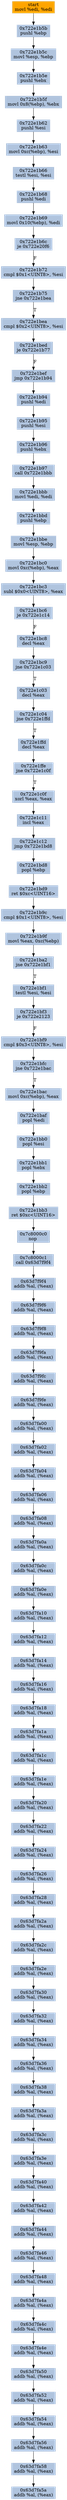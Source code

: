 digraph G {
node[shape=rectangle,style=filled,fillcolor=lightsteelblue,color=lightsteelblue]
bgcolor="transparent"
a0x722e1b59movl_edi_edi[label="start\nmovl %edi, %edi",color="lightgrey",fillcolor="orange"];
a0x722e1b5bpushl_ebp[label="0x722e1b5b\npushl %ebp"];
a0x722e1b5cmovl_esp_ebp[label="0x722e1b5c\nmovl %esp, %ebp"];
a0x722e1b5epushl_ebx[label="0x722e1b5e\npushl %ebx"];
a0x722e1b5fmovl_0x8ebp__ebx[label="0x722e1b5f\nmovl 0x8(%ebp), %ebx"];
a0x722e1b62pushl_esi[label="0x722e1b62\npushl %esi"];
a0x722e1b63movl_0xcebp__esi[label="0x722e1b63\nmovl 0xc(%ebp), %esi"];
a0x722e1b66testl_esi_esi[label="0x722e1b66\ntestl %esi, %esi"];
a0x722e1b68pushl_edi[label="0x722e1b68\npushl %edi"];
a0x722e1b69movl_0x10ebp__edi[label="0x722e1b69\nmovl 0x10(%ebp), %edi"];
a0x722e1b6cje_0x722e20f6[label="0x722e1b6c\nje 0x722e20f6"];
a0x722e1b72cmpl_0x1UINT8_esi[label="0x722e1b72\ncmpl $0x1<UINT8>, %esi"];
a0x722e1b75jne_0x722e1bea[label="0x722e1b75\njne 0x722e1bea"];
a0x722e1beacmpl_0x2UINT8_esi[label="0x722e1bea\ncmpl $0x2<UINT8>, %esi"];
a0x722e1bedje_0x722e1b77[label="0x722e1bed\nje 0x722e1b77"];
a0x722e1befjmp_0x722e1b94[label="0x722e1bef\njmp 0x722e1b94"];
a0x722e1b94pushl_edi[label="0x722e1b94\npushl %edi"];
a0x722e1b95pushl_esi[label="0x722e1b95\npushl %esi"];
a0x722e1b96pushl_ebx[label="0x722e1b96\npushl %ebx"];
a0x722e1b97call_0x722e1bbb[label="0x722e1b97\ncall 0x722e1bbb"];
a0x722e1bbbmovl_edi_edi[label="0x722e1bbb\nmovl %edi, %edi"];
a0x722e1bbdpushl_ebp[label="0x722e1bbd\npushl %ebp"];
a0x722e1bbemovl_esp_ebp[label="0x722e1bbe\nmovl %esp, %ebp"];
a0x722e1bc0movl_0xcebp__eax[label="0x722e1bc0\nmovl 0xc(%ebp), %eax"];
a0x722e1bc3subl_0x0UINT8_eax[label="0x722e1bc3\nsubl $0x0<UINT8>, %eax"];
a0x722e1bc6je_0x722e1c14[label="0x722e1bc6\nje 0x722e1c14"];
a0x722e1bc8decl_eax[label="0x722e1bc8\ndecl %eax"];
a0x722e1bc9jne_0x722e1c03[label="0x722e1bc9\njne 0x722e1c03"];
a0x722e1c03decl_eax[label="0x722e1c03\ndecl %eax"];
a0x722e1c04jne_0x722e1ffd[label="0x722e1c04\njne 0x722e1ffd"];
a0x722e1ffddecl_eax[label="0x722e1ffd\ndecl %eax"];
a0x722e1ffejne_0x722e1c0f[label="0x722e1ffe\njne 0x722e1c0f"];
a0x722e1c0fxorl_eax_eax[label="0x722e1c0f\nxorl %eax, %eax"];
a0x722e1c11incl_eax[label="0x722e1c11\nincl %eax"];
a0x722e1c12jmp_0x722e1bd8[label="0x722e1c12\njmp 0x722e1bd8"];
a0x722e1bd8popl_ebp[label="0x722e1bd8\npopl %ebp"];
a0x722e1bd9ret_0xcUINT16[label="0x722e1bd9\nret $0xc<UINT16>"];
a0x722e1b9ccmpl_0x1UINT8_esi[label="0x722e1b9c\ncmpl $0x1<UINT8>, %esi"];
a0x722e1b9fmovl_eax_0xcebp_[label="0x722e1b9f\nmovl %eax, 0xc(%ebp)"];
a0x722e1ba2jne_0x722e1bf1[label="0x722e1ba2\njne 0x722e1bf1"];
a0x722e1bf1testl_esi_esi[label="0x722e1bf1\ntestl %esi, %esi"];
a0x722e1bf3je_0x722e2123[label="0x722e1bf3\nje 0x722e2123"];
a0x722e1bf9cmpl_0x3UINT8_esi[label="0x722e1bf9\ncmpl $0x3<UINT8>, %esi"];
a0x722e1bfcjne_0x722e1bac[label="0x722e1bfc\njne 0x722e1bac"];
a0x722e1bacmovl_0xcebp__eax[label="0x722e1bac\nmovl 0xc(%ebp), %eax"];
a0x722e1bafpopl_edi[label="0x722e1baf\npopl %edi"];
a0x722e1bb0popl_esi[label="0x722e1bb0\npopl %esi"];
a0x722e1bb1popl_ebx[label="0x722e1bb1\npopl %ebx"];
a0x722e1bb2popl_ebp[label="0x722e1bb2\npopl %ebp"];
a0x722e1bb3ret_0xcUINT16[label="0x722e1bb3\nret $0xc<UINT16>"];
a0x7c8000c0nop_[label="0x7c8000c0\nnop "];
a0x7c8000c1call_0x63d7f9f4[label="0x7c8000c1\ncall 0x63d7f9f4"];
a0x63d7f9f4addb_al_eax_[label="0x63d7f9f4\naddb %al, (%eax)"];
a0x63d7f9f6addb_al_eax_[label="0x63d7f9f6\naddb %al, (%eax)"];
a0x63d7f9f8addb_al_eax_[label="0x63d7f9f8\naddb %al, (%eax)"];
a0x63d7f9faaddb_al_eax_[label="0x63d7f9fa\naddb %al, (%eax)"];
a0x63d7f9fcaddb_al_eax_[label="0x63d7f9fc\naddb %al, (%eax)"];
a0x63d7f9feaddb_al_eax_[label="0x63d7f9fe\naddb %al, (%eax)"];
a0x63d7fa00addb_al_eax_[label="0x63d7fa00\naddb %al, (%eax)"];
a0x63d7fa02addb_al_eax_[label="0x63d7fa02\naddb %al, (%eax)"];
a0x63d7fa04addb_al_eax_[label="0x63d7fa04\naddb %al, (%eax)"];
a0x63d7fa06addb_al_eax_[label="0x63d7fa06\naddb %al, (%eax)"];
a0x63d7fa08addb_al_eax_[label="0x63d7fa08\naddb %al, (%eax)"];
a0x63d7fa0aaddb_al_eax_[label="0x63d7fa0a\naddb %al, (%eax)"];
a0x63d7fa0caddb_al_eax_[label="0x63d7fa0c\naddb %al, (%eax)"];
a0x63d7fa0eaddb_al_eax_[label="0x63d7fa0e\naddb %al, (%eax)"];
a0x63d7fa10addb_al_eax_[label="0x63d7fa10\naddb %al, (%eax)"];
a0x63d7fa12addb_al_eax_[label="0x63d7fa12\naddb %al, (%eax)"];
a0x63d7fa14addb_al_eax_[label="0x63d7fa14\naddb %al, (%eax)"];
a0x63d7fa16addb_al_eax_[label="0x63d7fa16\naddb %al, (%eax)"];
a0x63d7fa18addb_al_eax_[label="0x63d7fa18\naddb %al, (%eax)"];
a0x63d7fa1aaddb_al_eax_[label="0x63d7fa1a\naddb %al, (%eax)"];
a0x63d7fa1caddb_al_eax_[label="0x63d7fa1c\naddb %al, (%eax)"];
a0x63d7fa1eaddb_al_eax_[label="0x63d7fa1e\naddb %al, (%eax)"];
a0x63d7fa20addb_al_eax_[label="0x63d7fa20\naddb %al, (%eax)"];
a0x63d7fa22addb_al_eax_[label="0x63d7fa22\naddb %al, (%eax)"];
a0x63d7fa24addb_al_eax_[label="0x63d7fa24\naddb %al, (%eax)"];
a0x63d7fa26addb_al_eax_[label="0x63d7fa26\naddb %al, (%eax)"];
a0x63d7fa28addb_al_eax_[label="0x63d7fa28\naddb %al, (%eax)"];
a0x63d7fa2aaddb_al_eax_[label="0x63d7fa2a\naddb %al, (%eax)"];
a0x63d7fa2caddb_al_eax_[label="0x63d7fa2c\naddb %al, (%eax)"];
a0x63d7fa2eaddb_al_eax_[label="0x63d7fa2e\naddb %al, (%eax)"];
a0x63d7fa30addb_al_eax_[label="0x63d7fa30\naddb %al, (%eax)"];
a0x63d7fa32addb_al_eax_[label="0x63d7fa32\naddb %al, (%eax)"];
a0x63d7fa34addb_al_eax_[label="0x63d7fa34\naddb %al, (%eax)"];
a0x63d7fa36addb_al_eax_[label="0x63d7fa36\naddb %al, (%eax)"];
a0x63d7fa38addb_al_eax_[label="0x63d7fa38\naddb %al, (%eax)"];
a0x63d7fa3aaddb_al_eax_[label="0x63d7fa3a\naddb %al, (%eax)"];
a0x63d7fa3caddb_al_eax_[label="0x63d7fa3c\naddb %al, (%eax)"];
a0x63d7fa3eaddb_al_eax_[label="0x63d7fa3e\naddb %al, (%eax)"];
a0x63d7fa40addb_al_eax_[label="0x63d7fa40\naddb %al, (%eax)"];
a0x63d7fa42addb_al_eax_[label="0x63d7fa42\naddb %al, (%eax)"];
a0x63d7fa44addb_al_eax_[label="0x63d7fa44\naddb %al, (%eax)"];
a0x63d7fa46addb_al_eax_[label="0x63d7fa46\naddb %al, (%eax)"];
a0x63d7fa48addb_al_eax_[label="0x63d7fa48\naddb %al, (%eax)"];
a0x63d7fa4aaddb_al_eax_[label="0x63d7fa4a\naddb %al, (%eax)"];
a0x63d7fa4caddb_al_eax_[label="0x63d7fa4c\naddb %al, (%eax)"];
a0x63d7fa4eaddb_al_eax_[label="0x63d7fa4e\naddb %al, (%eax)"];
a0x63d7fa50addb_al_eax_[label="0x63d7fa50\naddb %al, (%eax)"];
a0x63d7fa52addb_al_eax_[label="0x63d7fa52\naddb %al, (%eax)"];
a0x63d7fa54addb_al_eax_[label="0x63d7fa54\naddb %al, (%eax)"];
a0x63d7fa56addb_al_eax_[label="0x63d7fa56\naddb %al, (%eax)"];
a0x63d7fa58addb_al_eax_[label="0x63d7fa58\naddb %al, (%eax)"];
a0x63d7fa5aaddb_al_eax_[label="0x63d7fa5a\naddb %al, (%eax)"];
a0x722e1b59movl_edi_edi -> a0x722e1b5bpushl_ebp [color="#000000"];
a0x722e1b5bpushl_ebp -> a0x722e1b5cmovl_esp_ebp [color="#000000"];
a0x722e1b5cmovl_esp_ebp -> a0x722e1b5epushl_ebx [color="#000000"];
a0x722e1b5epushl_ebx -> a0x722e1b5fmovl_0x8ebp__ebx [color="#000000"];
a0x722e1b5fmovl_0x8ebp__ebx -> a0x722e1b62pushl_esi [color="#000000"];
a0x722e1b62pushl_esi -> a0x722e1b63movl_0xcebp__esi [color="#000000"];
a0x722e1b63movl_0xcebp__esi -> a0x722e1b66testl_esi_esi [color="#000000"];
a0x722e1b66testl_esi_esi -> a0x722e1b68pushl_edi [color="#000000"];
a0x722e1b68pushl_edi -> a0x722e1b69movl_0x10ebp__edi [color="#000000"];
a0x722e1b69movl_0x10ebp__edi -> a0x722e1b6cje_0x722e20f6 [color="#000000"];
a0x722e1b6cje_0x722e20f6 -> a0x722e1b72cmpl_0x1UINT8_esi [color="#000000",label="F"];
a0x722e1b72cmpl_0x1UINT8_esi -> a0x722e1b75jne_0x722e1bea [color="#000000"];
a0x722e1b75jne_0x722e1bea -> a0x722e1beacmpl_0x2UINT8_esi [color="#000000",label="T"];
a0x722e1beacmpl_0x2UINT8_esi -> a0x722e1bedje_0x722e1b77 [color="#000000"];
a0x722e1bedje_0x722e1b77 -> a0x722e1befjmp_0x722e1b94 [color="#000000",label="F"];
a0x722e1befjmp_0x722e1b94 -> a0x722e1b94pushl_edi [color="#000000"];
a0x722e1b94pushl_edi -> a0x722e1b95pushl_esi [color="#000000"];
a0x722e1b95pushl_esi -> a0x722e1b96pushl_ebx [color="#000000"];
a0x722e1b96pushl_ebx -> a0x722e1b97call_0x722e1bbb [color="#000000"];
a0x722e1b97call_0x722e1bbb -> a0x722e1bbbmovl_edi_edi [color="#000000"];
a0x722e1bbbmovl_edi_edi -> a0x722e1bbdpushl_ebp [color="#000000"];
a0x722e1bbdpushl_ebp -> a0x722e1bbemovl_esp_ebp [color="#000000"];
a0x722e1bbemovl_esp_ebp -> a0x722e1bc0movl_0xcebp__eax [color="#000000"];
a0x722e1bc0movl_0xcebp__eax -> a0x722e1bc3subl_0x0UINT8_eax [color="#000000"];
a0x722e1bc3subl_0x0UINT8_eax -> a0x722e1bc6je_0x722e1c14 [color="#000000"];
a0x722e1bc6je_0x722e1c14 -> a0x722e1bc8decl_eax [color="#000000",label="F"];
a0x722e1bc8decl_eax -> a0x722e1bc9jne_0x722e1c03 [color="#000000"];
a0x722e1bc9jne_0x722e1c03 -> a0x722e1c03decl_eax [color="#000000",label="T"];
a0x722e1c03decl_eax -> a0x722e1c04jne_0x722e1ffd [color="#000000"];
a0x722e1c04jne_0x722e1ffd -> a0x722e1ffddecl_eax [color="#000000",label="T"];
a0x722e1ffddecl_eax -> a0x722e1ffejne_0x722e1c0f [color="#000000"];
a0x722e1ffejne_0x722e1c0f -> a0x722e1c0fxorl_eax_eax [color="#000000",label="T"];
a0x722e1c0fxorl_eax_eax -> a0x722e1c11incl_eax [color="#000000"];
a0x722e1c11incl_eax -> a0x722e1c12jmp_0x722e1bd8 [color="#000000"];
a0x722e1c12jmp_0x722e1bd8 -> a0x722e1bd8popl_ebp [color="#000000"];
a0x722e1bd8popl_ebp -> a0x722e1bd9ret_0xcUINT16 [color="#000000"];
a0x722e1bd9ret_0xcUINT16 -> a0x722e1b9ccmpl_0x1UINT8_esi [color="#000000"];
a0x722e1b9ccmpl_0x1UINT8_esi -> a0x722e1b9fmovl_eax_0xcebp_ [color="#000000"];
a0x722e1b9fmovl_eax_0xcebp_ -> a0x722e1ba2jne_0x722e1bf1 [color="#000000"];
a0x722e1ba2jne_0x722e1bf1 -> a0x722e1bf1testl_esi_esi [color="#000000",label="T"];
a0x722e1bf1testl_esi_esi -> a0x722e1bf3je_0x722e2123 [color="#000000"];
a0x722e1bf3je_0x722e2123 -> a0x722e1bf9cmpl_0x3UINT8_esi [color="#000000",label="F"];
a0x722e1bf9cmpl_0x3UINT8_esi -> a0x722e1bfcjne_0x722e1bac [color="#000000"];
a0x722e1bfcjne_0x722e1bac -> a0x722e1bacmovl_0xcebp__eax [color="#000000",label="T"];
a0x722e1bacmovl_0xcebp__eax -> a0x722e1bafpopl_edi [color="#000000"];
a0x722e1bafpopl_edi -> a0x722e1bb0popl_esi [color="#000000"];
a0x722e1bb0popl_esi -> a0x722e1bb1popl_ebx [color="#000000"];
a0x722e1bb1popl_ebx -> a0x722e1bb2popl_ebp [color="#000000"];
a0x722e1bb2popl_ebp -> a0x722e1bb3ret_0xcUINT16 [color="#000000"];
a0x722e1bb3ret_0xcUINT16 -> a0x7c8000c0nop_ [color="#000000"];
a0x7c8000c0nop_ -> a0x7c8000c1call_0x63d7f9f4 [color="#000000"];
a0x7c8000c1call_0x63d7f9f4 -> a0x63d7f9f4addb_al_eax_ [color="#000000"];
a0x63d7f9f4addb_al_eax_ -> a0x63d7f9f6addb_al_eax_ [color="#000000"];
a0x63d7f9f6addb_al_eax_ -> a0x63d7f9f8addb_al_eax_ [color="#000000"];
a0x63d7f9f8addb_al_eax_ -> a0x63d7f9faaddb_al_eax_ [color="#000000"];
a0x63d7f9faaddb_al_eax_ -> a0x63d7f9fcaddb_al_eax_ [color="#000000"];
a0x63d7f9fcaddb_al_eax_ -> a0x63d7f9feaddb_al_eax_ [color="#000000"];
a0x63d7f9feaddb_al_eax_ -> a0x63d7fa00addb_al_eax_ [color="#000000"];
a0x63d7fa00addb_al_eax_ -> a0x63d7fa02addb_al_eax_ [color="#000000"];
a0x63d7fa02addb_al_eax_ -> a0x63d7fa04addb_al_eax_ [color="#000000"];
a0x63d7fa04addb_al_eax_ -> a0x63d7fa06addb_al_eax_ [color="#000000"];
a0x63d7fa06addb_al_eax_ -> a0x63d7fa08addb_al_eax_ [color="#000000"];
a0x63d7fa08addb_al_eax_ -> a0x63d7fa0aaddb_al_eax_ [color="#000000"];
a0x63d7fa0aaddb_al_eax_ -> a0x63d7fa0caddb_al_eax_ [color="#000000"];
a0x63d7fa0caddb_al_eax_ -> a0x63d7fa0eaddb_al_eax_ [color="#000000"];
a0x63d7fa0eaddb_al_eax_ -> a0x63d7fa10addb_al_eax_ [color="#000000"];
a0x63d7fa10addb_al_eax_ -> a0x63d7fa12addb_al_eax_ [color="#000000"];
a0x63d7fa12addb_al_eax_ -> a0x63d7fa14addb_al_eax_ [color="#000000"];
a0x63d7fa14addb_al_eax_ -> a0x63d7fa16addb_al_eax_ [color="#000000"];
a0x63d7fa16addb_al_eax_ -> a0x63d7fa18addb_al_eax_ [color="#000000"];
a0x63d7fa18addb_al_eax_ -> a0x63d7fa1aaddb_al_eax_ [color="#000000"];
a0x63d7fa1aaddb_al_eax_ -> a0x63d7fa1caddb_al_eax_ [color="#000000"];
a0x63d7fa1caddb_al_eax_ -> a0x63d7fa1eaddb_al_eax_ [color="#000000"];
a0x63d7fa1eaddb_al_eax_ -> a0x63d7fa20addb_al_eax_ [color="#000000"];
a0x63d7fa20addb_al_eax_ -> a0x63d7fa22addb_al_eax_ [color="#000000"];
a0x63d7fa22addb_al_eax_ -> a0x63d7fa24addb_al_eax_ [color="#000000"];
a0x63d7fa24addb_al_eax_ -> a0x63d7fa26addb_al_eax_ [color="#000000"];
a0x63d7fa26addb_al_eax_ -> a0x63d7fa28addb_al_eax_ [color="#000000"];
a0x63d7fa28addb_al_eax_ -> a0x63d7fa2aaddb_al_eax_ [color="#000000"];
a0x63d7fa2aaddb_al_eax_ -> a0x63d7fa2caddb_al_eax_ [color="#000000"];
a0x63d7fa2caddb_al_eax_ -> a0x63d7fa2eaddb_al_eax_ [color="#000000"];
a0x63d7fa2eaddb_al_eax_ -> a0x63d7fa30addb_al_eax_ [color="#000000"];
a0x63d7fa30addb_al_eax_ -> a0x63d7fa32addb_al_eax_ [color="#000000"];
a0x63d7fa32addb_al_eax_ -> a0x63d7fa34addb_al_eax_ [color="#000000"];
a0x63d7fa34addb_al_eax_ -> a0x63d7fa36addb_al_eax_ [color="#000000"];
a0x63d7fa36addb_al_eax_ -> a0x63d7fa38addb_al_eax_ [color="#000000"];
a0x63d7fa38addb_al_eax_ -> a0x63d7fa3aaddb_al_eax_ [color="#000000"];
a0x63d7fa3aaddb_al_eax_ -> a0x63d7fa3caddb_al_eax_ [color="#000000"];
a0x63d7fa3caddb_al_eax_ -> a0x63d7fa3eaddb_al_eax_ [color="#000000"];
a0x63d7fa3eaddb_al_eax_ -> a0x63d7fa40addb_al_eax_ [color="#000000"];
a0x63d7fa40addb_al_eax_ -> a0x63d7fa42addb_al_eax_ [color="#000000"];
a0x63d7fa42addb_al_eax_ -> a0x63d7fa44addb_al_eax_ [color="#000000"];
a0x63d7fa44addb_al_eax_ -> a0x63d7fa46addb_al_eax_ [color="#000000"];
a0x63d7fa46addb_al_eax_ -> a0x63d7fa48addb_al_eax_ [color="#000000"];
a0x63d7fa48addb_al_eax_ -> a0x63d7fa4aaddb_al_eax_ [color="#000000"];
a0x63d7fa4aaddb_al_eax_ -> a0x63d7fa4caddb_al_eax_ [color="#000000"];
a0x63d7fa4caddb_al_eax_ -> a0x63d7fa4eaddb_al_eax_ [color="#000000"];
a0x63d7fa4eaddb_al_eax_ -> a0x63d7fa50addb_al_eax_ [color="#000000"];
a0x63d7fa50addb_al_eax_ -> a0x63d7fa52addb_al_eax_ [color="#000000"];
a0x63d7fa52addb_al_eax_ -> a0x63d7fa54addb_al_eax_ [color="#000000"];
a0x63d7fa54addb_al_eax_ -> a0x63d7fa56addb_al_eax_ [color="#000000"];
a0x63d7fa56addb_al_eax_ -> a0x63d7fa58addb_al_eax_ [color="#000000"];
a0x63d7fa58addb_al_eax_ -> a0x63d7fa5aaddb_al_eax_ [color="#000000"];
}
